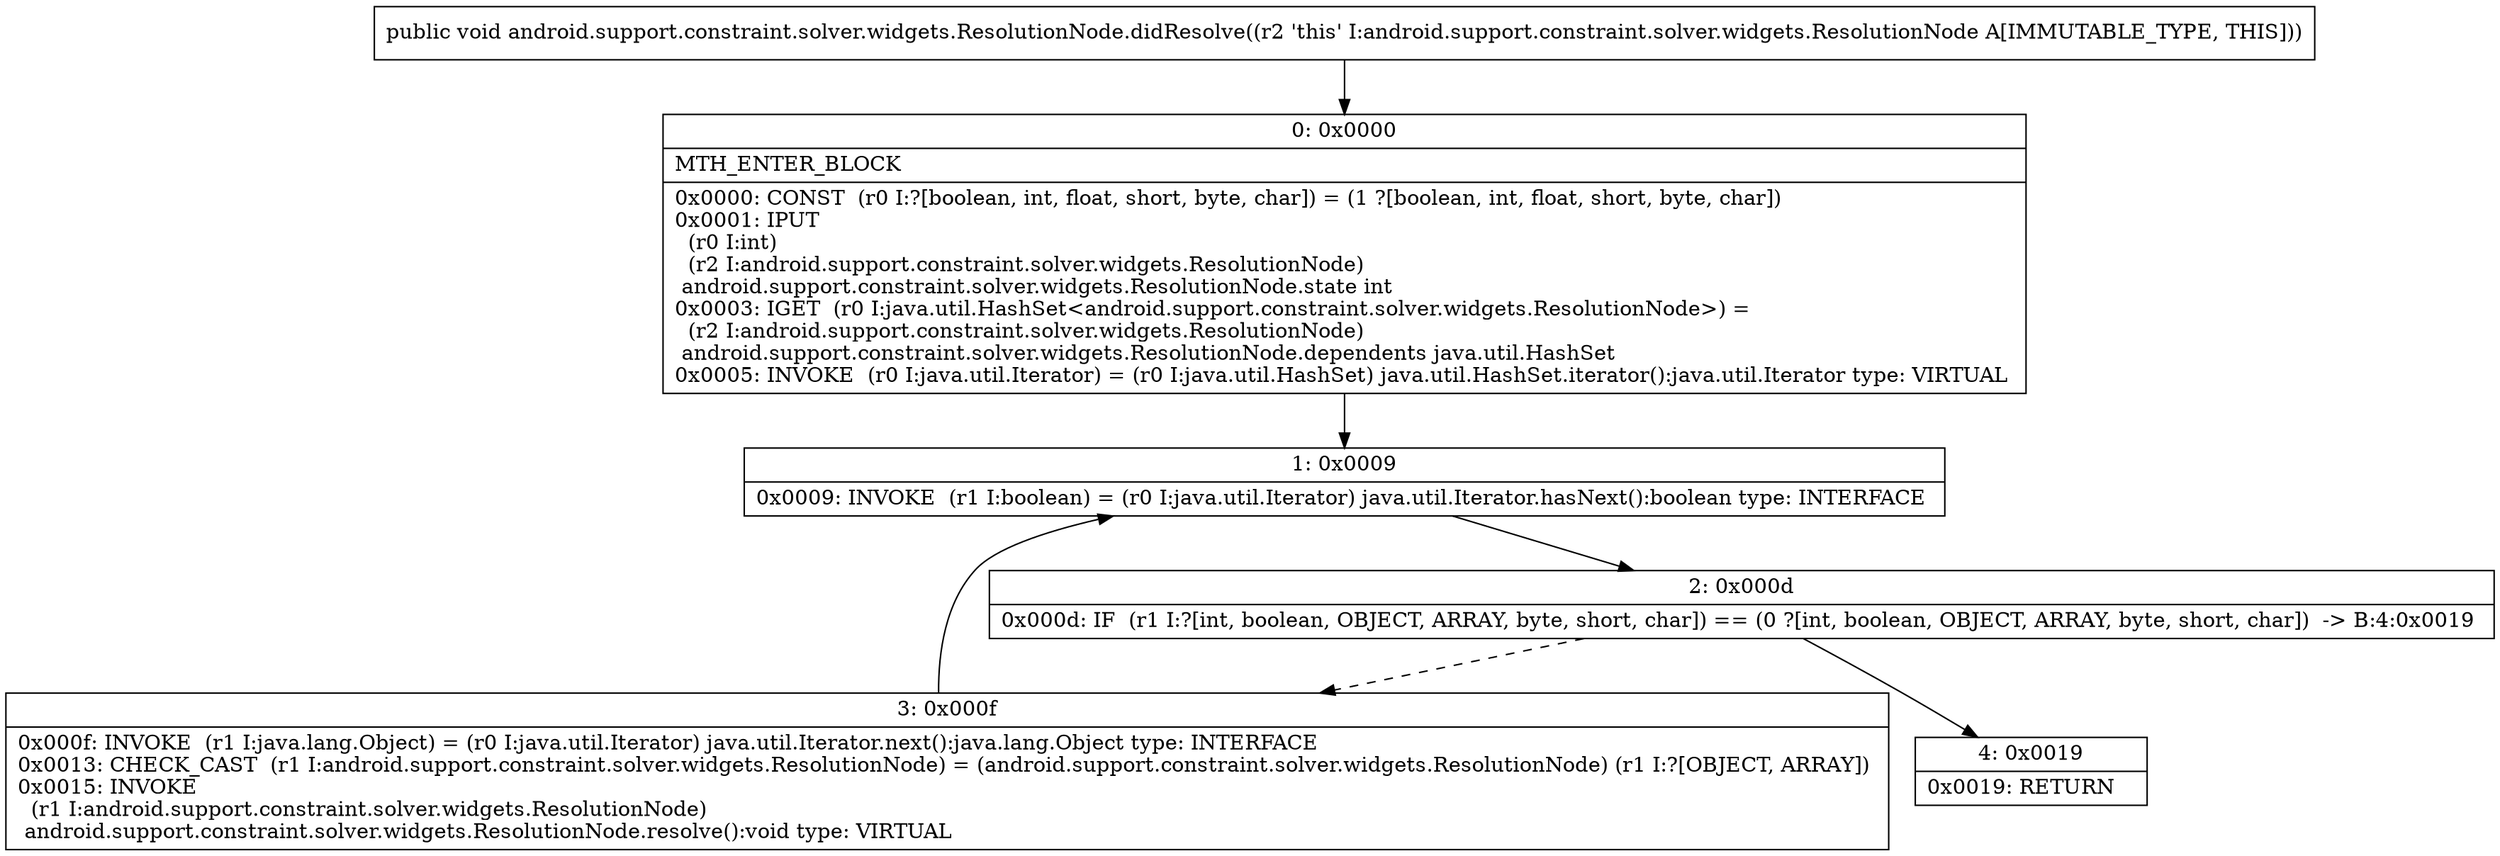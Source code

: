 digraph "CFG forandroid.support.constraint.solver.widgets.ResolutionNode.didResolve()V" {
Node_0 [shape=record,label="{0\:\ 0x0000|MTH_ENTER_BLOCK\l|0x0000: CONST  (r0 I:?[boolean, int, float, short, byte, char]) = (1 ?[boolean, int, float, short, byte, char]) \l0x0001: IPUT  \l  (r0 I:int)\l  (r2 I:android.support.constraint.solver.widgets.ResolutionNode)\l android.support.constraint.solver.widgets.ResolutionNode.state int \l0x0003: IGET  (r0 I:java.util.HashSet\<android.support.constraint.solver.widgets.ResolutionNode\>) = \l  (r2 I:android.support.constraint.solver.widgets.ResolutionNode)\l android.support.constraint.solver.widgets.ResolutionNode.dependents java.util.HashSet \l0x0005: INVOKE  (r0 I:java.util.Iterator) = (r0 I:java.util.HashSet) java.util.HashSet.iterator():java.util.Iterator type: VIRTUAL \l}"];
Node_1 [shape=record,label="{1\:\ 0x0009|0x0009: INVOKE  (r1 I:boolean) = (r0 I:java.util.Iterator) java.util.Iterator.hasNext():boolean type: INTERFACE \l}"];
Node_2 [shape=record,label="{2\:\ 0x000d|0x000d: IF  (r1 I:?[int, boolean, OBJECT, ARRAY, byte, short, char]) == (0 ?[int, boolean, OBJECT, ARRAY, byte, short, char])  \-\> B:4:0x0019 \l}"];
Node_3 [shape=record,label="{3\:\ 0x000f|0x000f: INVOKE  (r1 I:java.lang.Object) = (r0 I:java.util.Iterator) java.util.Iterator.next():java.lang.Object type: INTERFACE \l0x0013: CHECK_CAST  (r1 I:android.support.constraint.solver.widgets.ResolutionNode) = (android.support.constraint.solver.widgets.ResolutionNode) (r1 I:?[OBJECT, ARRAY]) \l0x0015: INVOKE  \l  (r1 I:android.support.constraint.solver.widgets.ResolutionNode)\l android.support.constraint.solver.widgets.ResolutionNode.resolve():void type: VIRTUAL \l}"];
Node_4 [shape=record,label="{4\:\ 0x0019|0x0019: RETURN   \l}"];
MethodNode[shape=record,label="{public void android.support.constraint.solver.widgets.ResolutionNode.didResolve((r2 'this' I:android.support.constraint.solver.widgets.ResolutionNode A[IMMUTABLE_TYPE, THIS])) }"];
MethodNode -> Node_0;
Node_0 -> Node_1;
Node_1 -> Node_2;
Node_2 -> Node_3[style=dashed];
Node_2 -> Node_4;
Node_3 -> Node_1;
}

